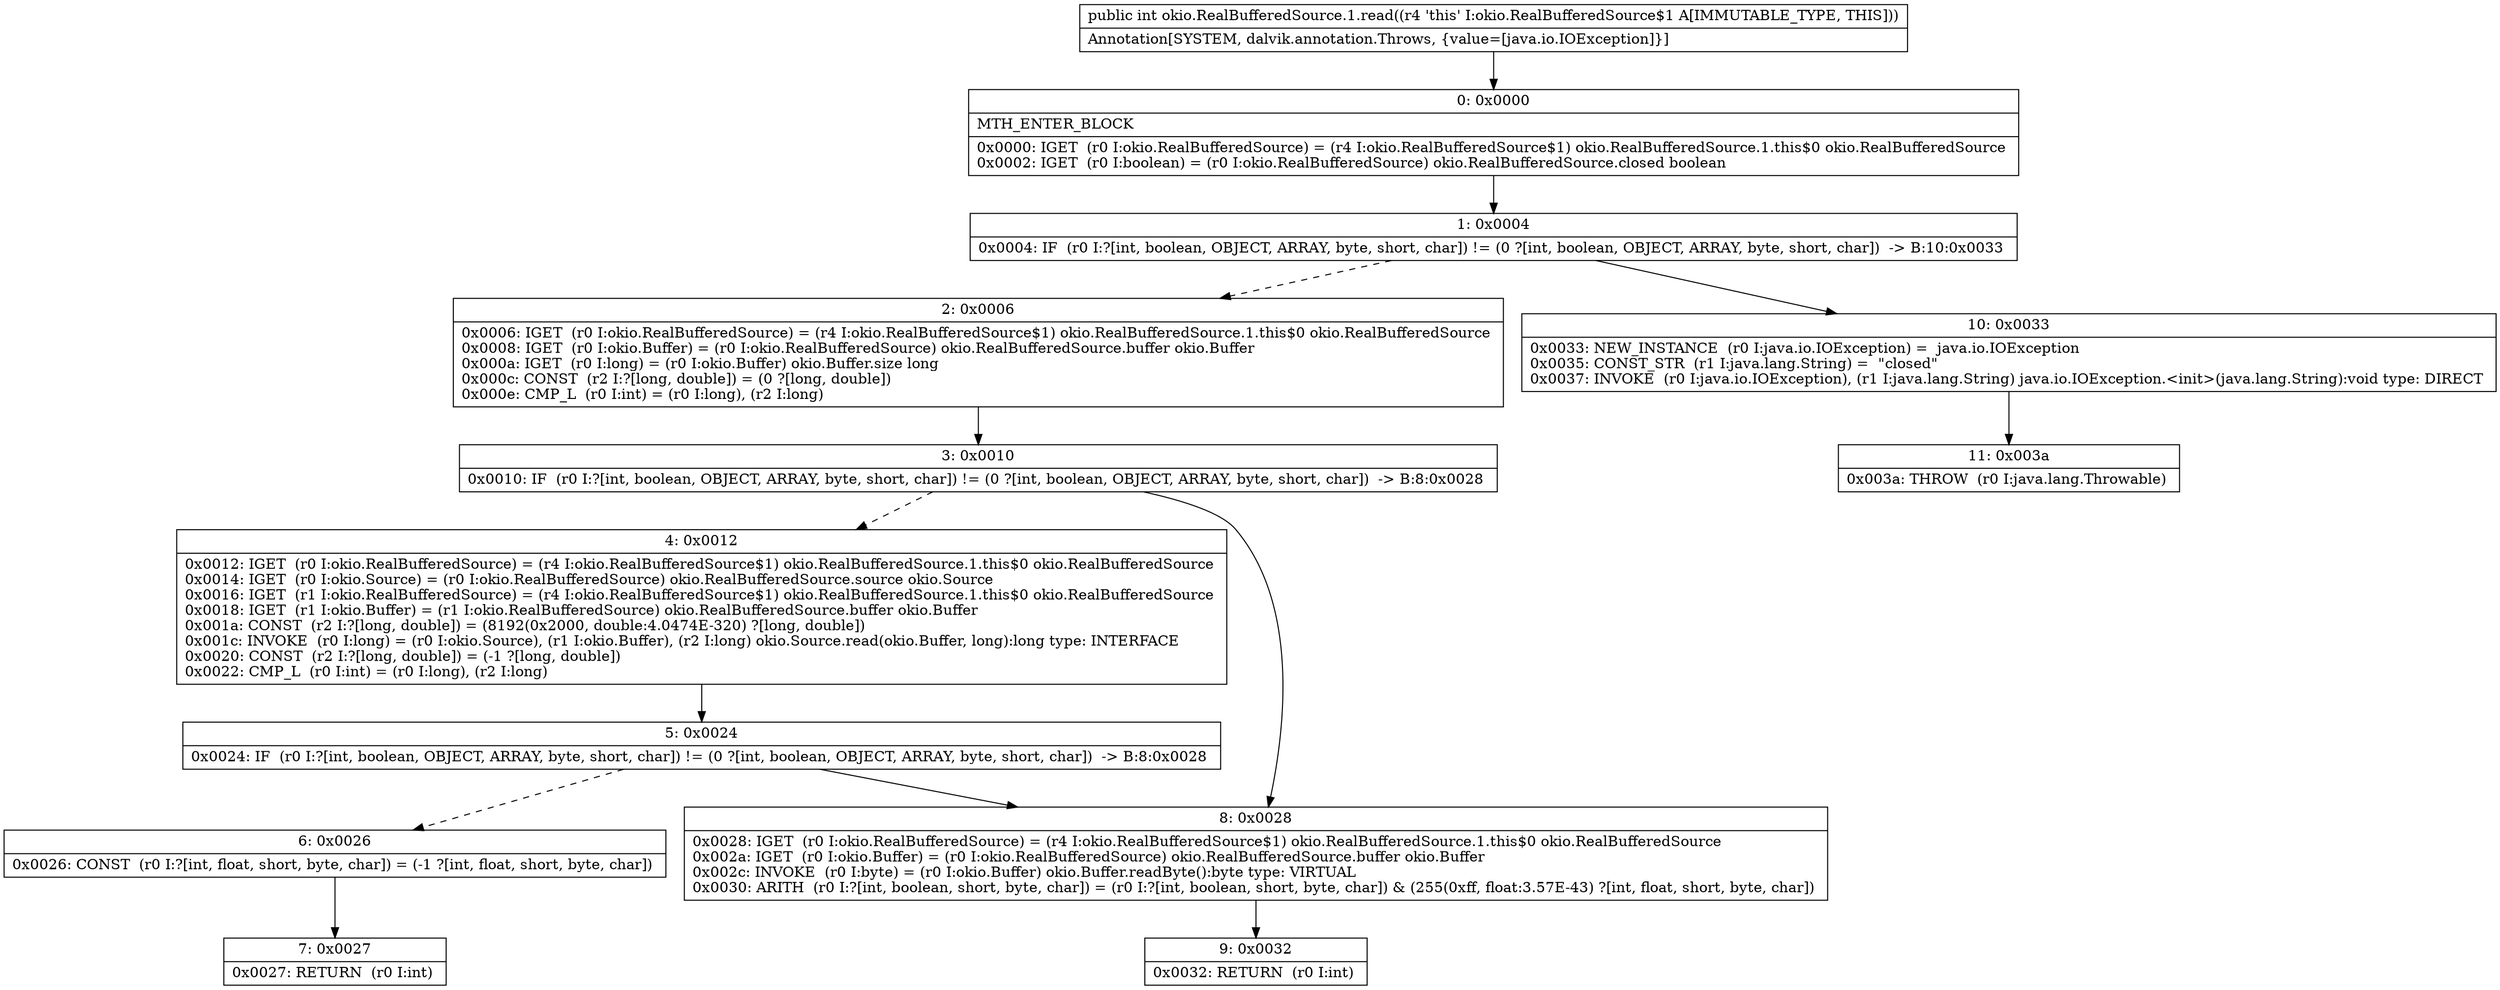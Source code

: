 digraph "CFG forokio.RealBufferedSource.1.read()I" {
Node_0 [shape=record,label="{0\:\ 0x0000|MTH_ENTER_BLOCK\l|0x0000: IGET  (r0 I:okio.RealBufferedSource) = (r4 I:okio.RealBufferedSource$1) okio.RealBufferedSource.1.this$0 okio.RealBufferedSource \l0x0002: IGET  (r0 I:boolean) = (r0 I:okio.RealBufferedSource) okio.RealBufferedSource.closed boolean \l}"];
Node_1 [shape=record,label="{1\:\ 0x0004|0x0004: IF  (r0 I:?[int, boolean, OBJECT, ARRAY, byte, short, char]) != (0 ?[int, boolean, OBJECT, ARRAY, byte, short, char])  \-\> B:10:0x0033 \l}"];
Node_2 [shape=record,label="{2\:\ 0x0006|0x0006: IGET  (r0 I:okio.RealBufferedSource) = (r4 I:okio.RealBufferedSource$1) okio.RealBufferedSource.1.this$0 okio.RealBufferedSource \l0x0008: IGET  (r0 I:okio.Buffer) = (r0 I:okio.RealBufferedSource) okio.RealBufferedSource.buffer okio.Buffer \l0x000a: IGET  (r0 I:long) = (r0 I:okio.Buffer) okio.Buffer.size long \l0x000c: CONST  (r2 I:?[long, double]) = (0 ?[long, double]) \l0x000e: CMP_L  (r0 I:int) = (r0 I:long), (r2 I:long) \l}"];
Node_3 [shape=record,label="{3\:\ 0x0010|0x0010: IF  (r0 I:?[int, boolean, OBJECT, ARRAY, byte, short, char]) != (0 ?[int, boolean, OBJECT, ARRAY, byte, short, char])  \-\> B:8:0x0028 \l}"];
Node_4 [shape=record,label="{4\:\ 0x0012|0x0012: IGET  (r0 I:okio.RealBufferedSource) = (r4 I:okio.RealBufferedSource$1) okio.RealBufferedSource.1.this$0 okio.RealBufferedSource \l0x0014: IGET  (r0 I:okio.Source) = (r0 I:okio.RealBufferedSource) okio.RealBufferedSource.source okio.Source \l0x0016: IGET  (r1 I:okio.RealBufferedSource) = (r4 I:okio.RealBufferedSource$1) okio.RealBufferedSource.1.this$0 okio.RealBufferedSource \l0x0018: IGET  (r1 I:okio.Buffer) = (r1 I:okio.RealBufferedSource) okio.RealBufferedSource.buffer okio.Buffer \l0x001a: CONST  (r2 I:?[long, double]) = (8192(0x2000, double:4.0474E\-320) ?[long, double]) \l0x001c: INVOKE  (r0 I:long) = (r0 I:okio.Source), (r1 I:okio.Buffer), (r2 I:long) okio.Source.read(okio.Buffer, long):long type: INTERFACE \l0x0020: CONST  (r2 I:?[long, double]) = (\-1 ?[long, double]) \l0x0022: CMP_L  (r0 I:int) = (r0 I:long), (r2 I:long) \l}"];
Node_5 [shape=record,label="{5\:\ 0x0024|0x0024: IF  (r0 I:?[int, boolean, OBJECT, ARRAY, byte, short, char]) != (0 ?[int, boolean, OBJECT, ARRAY, byte, short, char])  \-\> B:8:0x0028 \l}"];
Node_6 [shape=record,label="{6\:\ 0x0026|0x0026: CONST  (r0 I:?[int, float, short, byte, char]) = (\-1 ?[int, float, short, byte, char]) \l}"];
Node_7 [shape=record,label="{7\:\ 0x0027|0x0027: RETURN  (r0 I:int) \l}"];
Node_8 [shape=record,label="{8\:\ 0x0028|0x0028: IGET  (r0 I:okio.RealBufferedSource) = (r4 I:okio.RealBufferedSource$1) okio.RealBufferedSource.1.this$0 okio.RealBufferedSource \l0x002a: IGET  (r0 I:okio.Buffer) = (r0 I:okio.RealBufferedSource) okio.RealBufferedSource.buffer okio.Buffer \l0x002c: INVOKE  (r0 I:byte) = (r0 I:okio.Buffer) okio.Buffer.readByte():byte type: VIRTUAL \l0x0030: ARITH  (r0 I:?[int, boolean, short, byte, char]) = (r0 I:?[int, boolean, short, byte, char]) & (255(0xff, float:3.57E\-43) ?[int, float, short, byte, char]) \l}"];
Node_9 [shape=record,label="{9\:\ 0x0032|0x0032: RETURN  (r0 I:int) \l}"];
Node_10 [shape=record,label="{10\:\ 0x0033|0x0033: NEW_INSTANCE  (r0 I:java.io.IOException) =  java.io.IOException \l0x0035: CONST_STR  (r1 I:java.lang.String) =  \"closed\" \l0x0037: INVOKE  (r0 I:java.io.IOException), (r1 I:java.lang.String) java.io.IOException.\<init\>(java.lang.String):void type: DIRECT \l}"];
Node_11 [shape=record,label="{11\:\ 0x003a|0x003a: THROW  (r0 I:java.lang.Throwable) \l}"];
MethodNode[shape=record,label="{public int okio.RealBufferedSource.1.read((r4 'this' I:okio.RealBufferedSource$1 A[IMMUTABLE_TYPE, THIS]))  | Annotation[SYSTEM, dalvik.annotation.Throws, \{value=[java.io.IOException]\}]\l}"];
MethodNode -> Node_0;
Node_0 -> Node_1;
Node_1 -> Node_2[style=dashed];
Node_1 -> Node_10;
Node_2 -> Node_3;
Node_3 -> Node_4[style=dashed];
Node_3 -> Node_8;
Node_4 -> Node_5;
Node_5 -> Node_6[style=dashed];
Node_5 -> Node_8;
Node_6 -> Node_7;
Node_8 -> Node_9;
Node_10 -> Node_11;
}

